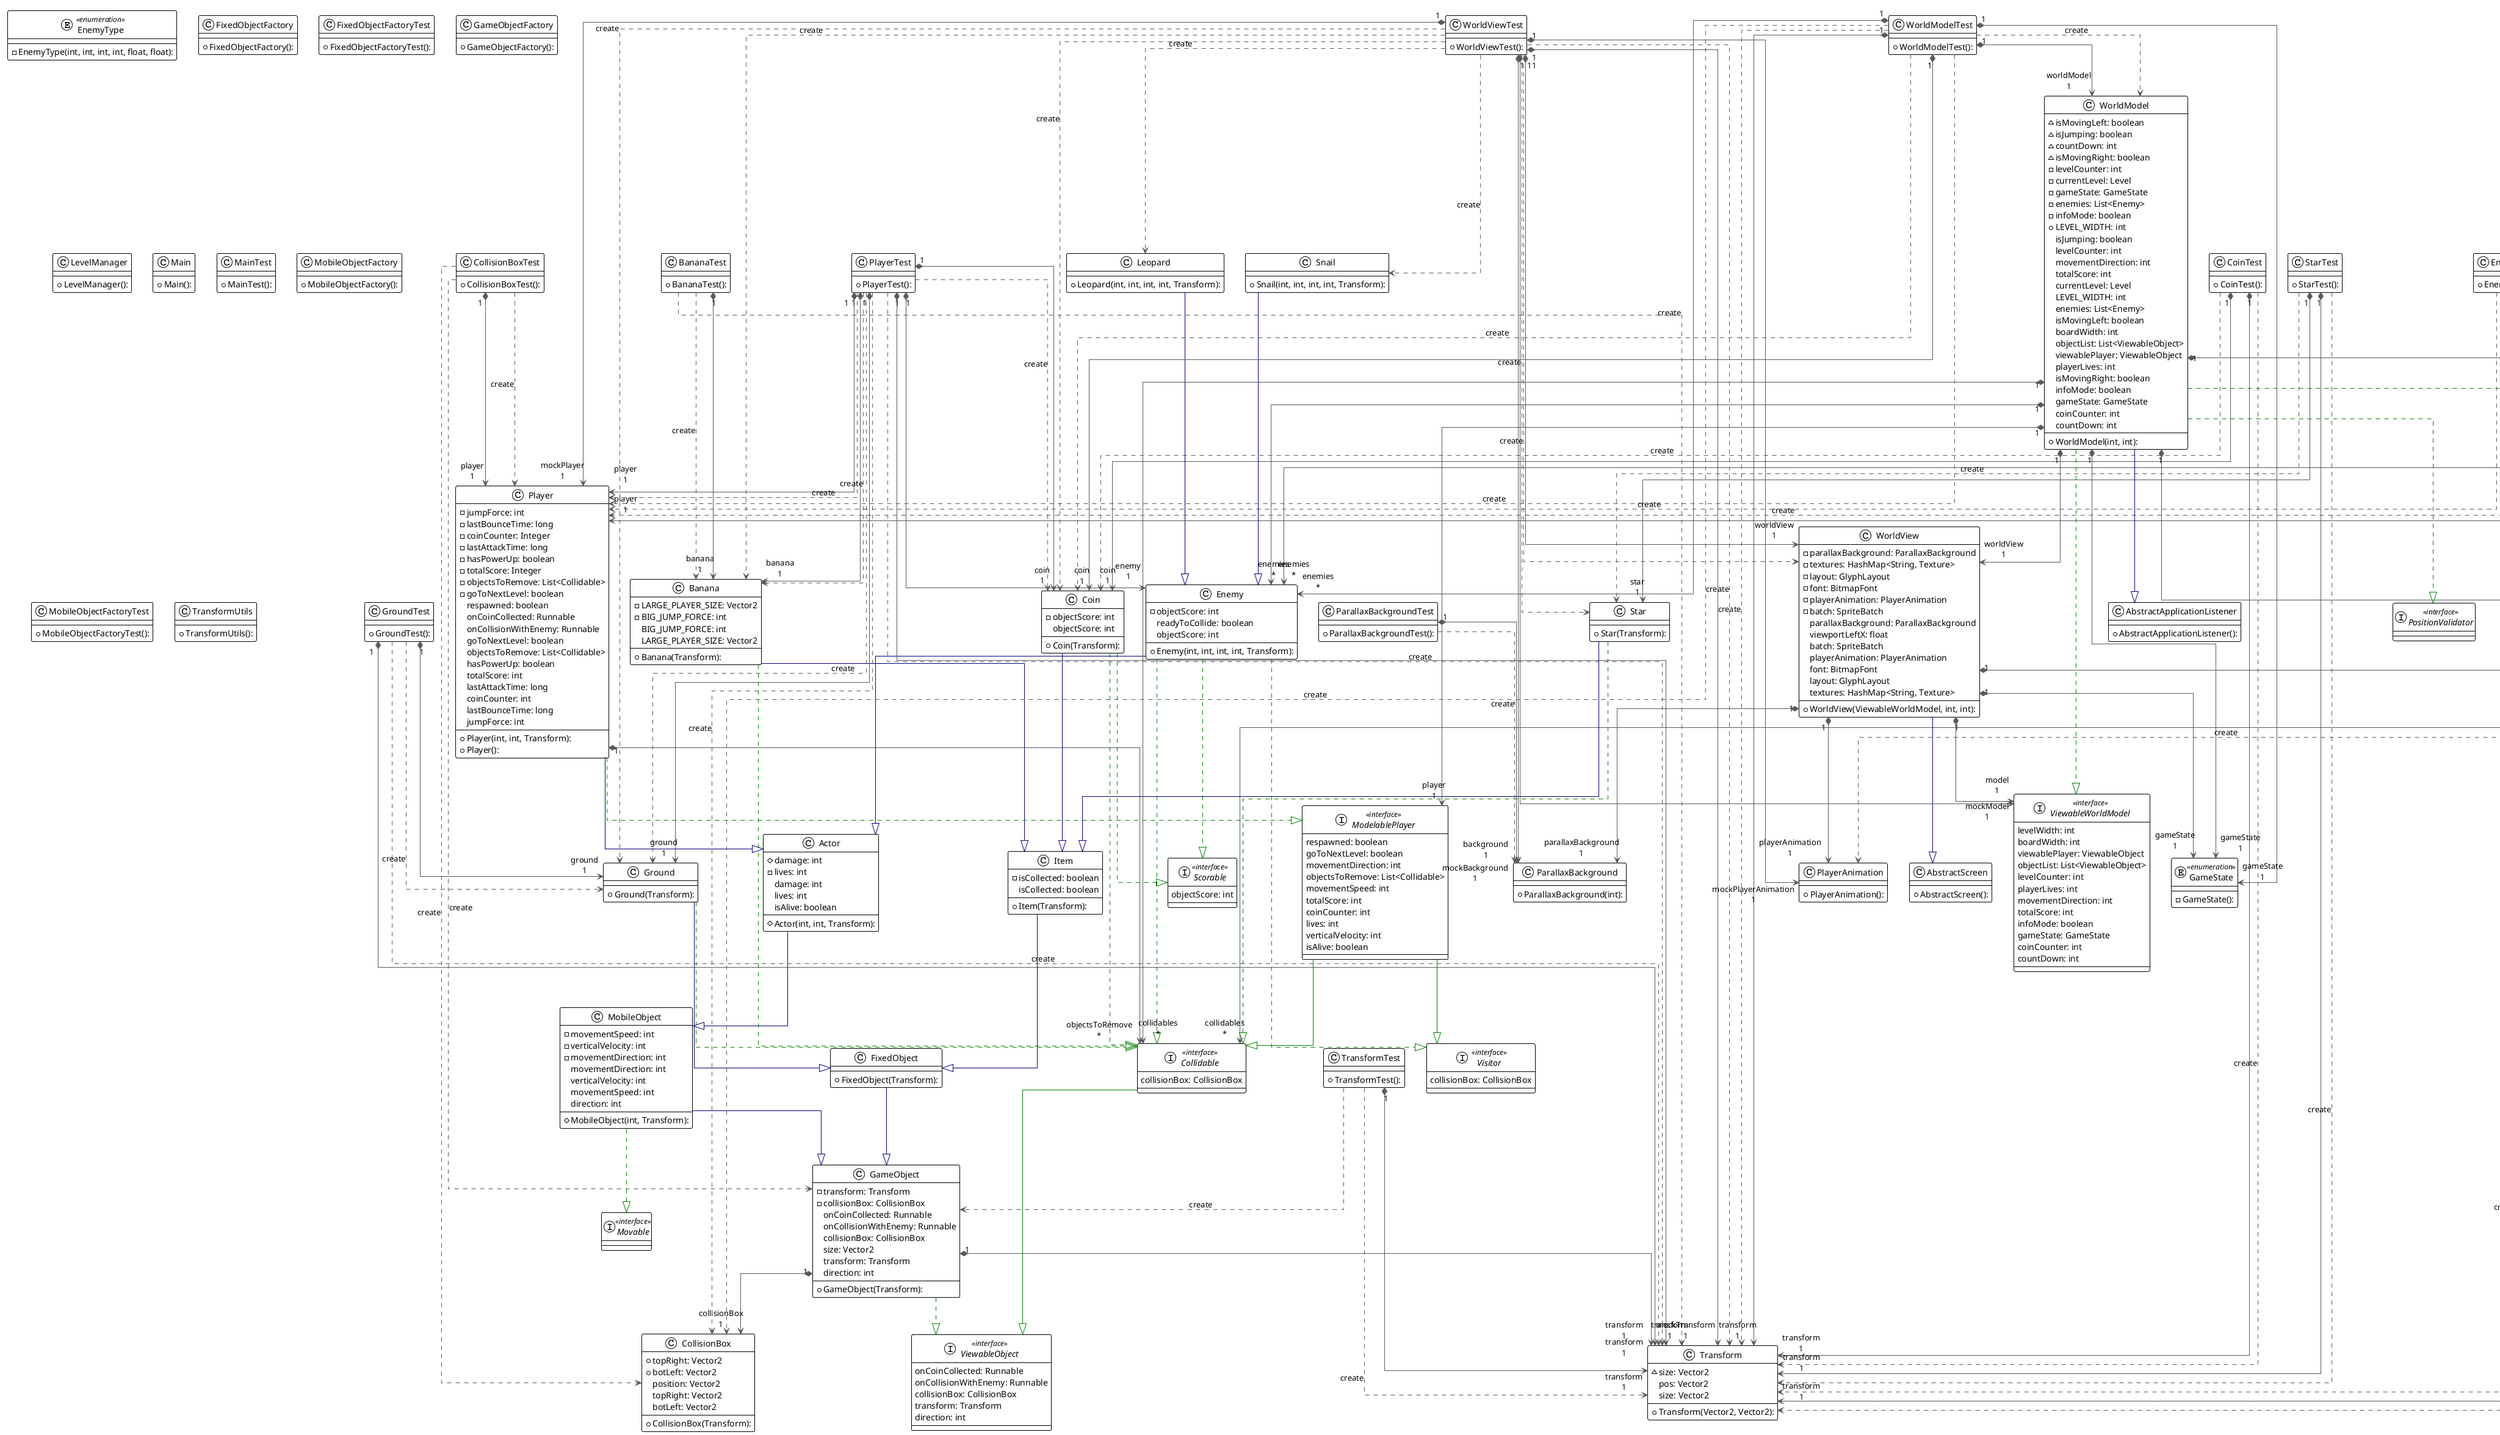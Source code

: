@startuml

!theme plain
top to bottom direction
skinparam linetype ortho

class AbstractApplicationListener {
  + AbstractApplicationListener(): 
}
class AbstractScreen {
  + AbstractScreen(): 
}
class Actor {
  # Actor(int, int, Transform): 
  # damage: int
  - lives: int
   damage: int
   lives: int
   isAlive: boolean
}
class Banana {
  + Banana(Transform): 
  - LARGE_PLAYER_SIZE: Vector2
  - BIG_JUMP_FORCE: int
   BIG_JUMP_FORCE: int
   LARGE_PLAYER_SIZE: Vector2
}
class BananaTest {
  + BananaTest(): 
}
class Coin {
  + Coin(Transform): 
  - objectScore: int
   objectScore: int
}
class CoinTest {
  + CoinTest(): 
}
interface Collidable << interface >> {
   collisionBox: CollisionBox
}
class CollisionBox {
  + CollisionBox(Transform): 
  + topRight: Vector2
  + botLeft: Vector2
   position: Vector2
   topRight: Vector2
   botLeft: Vector2
}
class CollisionBoxTest {
  + CollisionBoxTest(): 
}
interface ControllableWorldModel << interface >> {
   currentLevel: Level
   infoMode: boolean
   movingLeft: boolean
   gameState: GameState
   jumping: boolean
   movingRight: boolean
}
class Controller {
  + Controller(ControllableWorldModel): 
}
class ControllerTest {
  + ControllerTest(): 
}
class Enemy {
  + Enemy(int, int, int, int, Transform): 
  - objectScore: int
   readyToCollide: boolean
   objectScore: int
}
class EnemyTest {
  + EnemyTest(): 
}
enum EnemyType << enumeration >> {
  - EnemyType(int, int, int, int, float, float): 
}
class FixedObject {
  + FixedObject(Transform): 
}
class FixedObjectFactory {
  + FixedObjectFactory(): 
}
class FixedObjectFactoryTest {
  + FixedObjectFactoryTest(): 
}
class GameObject {
  + GameObject(Transform): 
  - transform: Transform
  - collisionBox: CollisionBox
   onCoinCollected: Runnable
   onCollisionWithEnemy: Runnable
   collisionBox: CollisionBox
   size: Vector2
   transform: Transform
   direction: int
}
class GameObjectFactory {
  + GameObjectFactory(): 
}
enum GameState << enumeration >> {
  - GameState(): 
}
class Ground {
  + Ground(Transform): 
}
class GroundTest {
  + GroundTest(): 
}
class Item {
  + Item(Transform): 
  - isCollected: boolean
   isCollected: boolean
}
class Leopard {
  + Leopard(int, int, int, int, Transform): 
}
class LevelManager {
  + LevelManager(): 
}
class LevelManagerTest {
  + LevelManagerTest(): 
}
class Main {
  + Main(): 
}
class MainTest {
  + MainTest(): 
}
class MobileObject {
  # MobileObject(int, Transform): 
  - movementSpeed: int
  - verticalVelocity: int
  - movementDirection: int
   movementDirection: int
   verticalVelocity: int
   movementSpeed: int
   direction: int
}
class MobileObjectFactory {
  + MobileObjectFactory(): 
}
class MobileObjectFactoryTest {
  + MobileObjectFactoryTest(): 
}
class MobileObjectTest {
  + MobileObjectTest(): 
}
interface ModelablePlayer << interface >> {
   respawned: boolean
   goToNextLevel: boolean
   movementDirection: int
   objectsToRemove: List<Collidable>
   movementSpeed: int
   totalScore: int
   coinCounter: int
   lives: int
   verticalVelocity: int
   isAlive: boolean
}
interface Movable << interface >>
class ParallaxBackground {
  + ParallaxBackground(int): 
}
class ParallaxBackgroundTest {
  + ParallaxBackgroundTest(): 
}
class Player {
  + Player(int, int, Transform): 
  + Player(): 
  - jumpForce: int
  - lastBounceTime: long
  - coinCounter: Integer
  - lastAttackTime: long
  - hasPowerUp: boolean
  - totalScore: Integer
  - objectsToRemove: List<Collidable>
  - goToNextLevel: boolean
   respawned: boolean
   onCoinCollected: Runnable
   onCollisionWithEnemy: Runnable
   goToNextLevel: boolean
   objectsToRemove: List<Collidable>
   hasPowerUp: boolean
   totalScore: int
   lastAttackTime: long
   coinCounter: int
   lastBounceTime: long
   jumpForce: int
}
class PlayerAnimation {
  + PlayerAnimation(): 
}
class PlayerAnimationTest {
  + PlayerAnimationTest(): 
}
class PlayerTest {
  + PlayerTest(): 
}
interface PositionValidator << interface >>
interface Scorable << interface >> {
   objectScore: int
}
class Snail {
  + Snail(int, int, int, int, Transform): 
}
class SoundHandler {
  + SoundHandler(Files, Audio): 
  + SoundHandler(): 
}
class SoundHandlerTest {
  + SoundHandlerTest(): 
}
class Star {
  + Star(Transform): 
}
class StarTest {
  + StarTest(): 
}
class Transform {
  + Transform(Vector2, Vector2): 
  ~ size: Vector2
   pos: Vector2
   size: Vector2
}
class TransformTest {
  + TransformTest(): 
}
class TransformUtils {
  + TransformUtils(): 
}
class Triple<A, B, C> {
  + Triple(A, B, C): 
  + third: C
  + first: A
  + second: B
   third: C
   first: A
   second: B
}
class TripleTest {
  + TripleTest(): 
}
interface ViewableObject << interface >> {
   onCoinCollected: Runnable
   onCollisionWithEnemy: Runnable
   collisionBox: CollisionBox
   transform: Transform
   direction: int
}
interface ViewableWorldModel << interface >> {
   levelWidth: int
   boardWidth: int
   viewablePlayer: ViewableObject
   objectList: List<ViewableObject>
   levelCounter: int
   playerLives: int
   movementDirection: int
   totalScore: int
   infoMode: boolean
   gameState: GameState
   coinCounter: int
   countDown: int
}
interface Visitor << interface >> {
   collisionBox: CollisionBox
}
entity WorldBoard << record >> {
  + WorldBoard(int, int): 
}
class WorldBoardTest {
  + WorldBoardTest(): 
}
class WorldModel {
  + WorldModel(int, int): 
  ~ isMovingLeft: boolean
  ~ isJumping: boolean
  ~ countDown: int
  ~ isMovingRight: boolean
  - levelCounter: int
  - currentLevel: Level
  - gameState: GameState
  - enemies: List<Enemy>
  - infoMode: boolean
  + LEVEL_WIDTH: int
   isJumping: boolean
   levelCounter: int
   movementDirection: int
   totalScore: int
   currentLevel: Level
   LEVEL_WIDTH: int
   enemies: List<Enemy>
   isMovingLeft: boolean
   boardWidth: int
   objectList: List<ViewableObject>
   viewablePlayer: ViewableObject
   playerLives: int
   isMovingRight: boolean
   infoMode: boolean
   gameState: GameState
   coinCounter: int
   countDown: int
}
class WorldModelTest {
  + WorldModelTest(): 
}
class WorldView {
  + WorldView(ViewableWorldModel, int, int): 
  - parallaxBackground: ParallaxBackground
  - textures: HashMap<String, Texture>
  - layout: GlyphLayout
  - font: BitmapFont
  - playerAnimation: PlayerAnimation
  - batch: SpriteBatch
   parallaxBackground: ParallaxBackground
   viewportLeftX: float
   batch: SpriteBatch
   playerAnimation: PlayerAnimation
   font: BitmapFont
   layout: GlyphLayout
   textures: HashMap<String, Texture>
}
class WorldViewTest {
  + WorldViewTest(): 
}

Actor                        -[#000082,plain]-^  MobileObject                
Banana                       -[#008200,dashed]-^  Collidable                  
Banana                       -[#000082,plain]-^  Item                        
BananaTest                   -[#595959,dashed]->  Banana                      : "«create»"
BananaTest                  "1" *-[#595959,plain]-> "banana\n1" Banana                      
BananaTest                   -[#595959,dashed]->  Transform                   : "«create»"
Coin                         -[#008200,dashed]-^  Collidable                  
Coin                         -[#000082,plain]-^  Item                        
Coin                         -[#008200,dashed]-^  Scorable                    
CoinTest                     -[#595959,dashed]->  Coin                        : "«create»"
CoinTest                    "1" *-[#595959,plain]-> "coin\n1" Coin                        
CoinTest                    "1" *-[#595959,plain]-> "transform\n1" Transform                   
CoinTest                     -[#595959,dashed]->  Transform                   : "«create»"
Collidable                   -[#008200,plain]-^  ViewableObject              
CollisionBoxTest             -[#595959,dashed]->  CollisionBox                : "«create»"
CollisionBoxTest             -[#595959,dashed]->  GameObject                  : "«create»"
CollisionBoxTest            "1" *-[#595959,plain]-> "player\n1" Player                      
CollisionBoxTest             -[#595959,dashed]->  Player                      : "«create»"
Controller                  "1" *-[#595959,plain]-> "controllableModel\n1" ControllableWorldModel      
ControllerTest              "1" *-[#595959,plain]-> "controllableModel\n1" ControllableWorldModel      
ControllerTest              "1" *-[#595959,plain]-> "controller\n1" Controller                  
ControllerTest               -[#595959,dashed]->  Controller                  : "«create»"
Enemy                        -[#000082,plain]-^  Actor                       
Enemy                        -[#008200,dashed]-^  Collidable                  
Enemy                        -[#008200,dashed]-^  Scorable                    
Enemy                        -[#008200,dashed]-^  Visitor                     
EnemyTest                    -[#595959,dashed]->  Player                      : "«create»"
EnemyTest                    -[#595959,dashed]->  Transform                   : "«create»"
FixedObject                  -[#000082,plain]-^  GameObject                  
GameObject                  "1" *-[#595959,plain]-> "collisionBox\n1" CollisionBox                
GameObject                  "1" *-[#595959,plain]-> "transform\n1" Transform                   
GameObject                   -[#008200,dashed]-^  ViewableObject              
Ground                       -[#008200,dashed]-^  Collidable                  
Ground                       -[#000082,plain]-^  FixedObject                 
GroundTest                  "1" *-[#595959,plain]-> "ground\n1" Ground                      
GroundTest                   -[#595959,dashed]->  Ground                      : "«create»"
GroundTest                   -[#595959,dashed]->  Transform                   : "«create»"
GroundTest                  "1" *-[#595959,plain]-> "transform\n1" Transform                   
Item                         -[#000082,plain]-^  FixedObject                 
Leopard                      -[#000082,plain]-^  Enemy                       
LevelManagerTest            "1" *-[#595959,plain]-> "collidables\n*" Collidable                  
LevelManagerTest            "1" *-[#595959,plain]-> "enemies\n*" Enemy                       
MobileObject                 -[#000082,plain]-^  GameObject                  
MobileObject                 -[#008200,dashed]-^  Movable                     
MobileObjectTest             -[#595959,dashed]->  Player                      : "«create»"
MobileObjectTest            "1" *-[#595959,plain]-> "player\n1" Player                      
MobileObjectTest            "1" *-[#595959,plain]-> "transform\n1" Transform                   
MobileObjectTest             -[#595959,dashed]->  Transform                   : "«create»"
ModelablePlayer              -[#008200,plain]-^  Collidable                  
ModelablePlayer              -[#008200,plain]-^  Visitor                     
ParallaxBackgroundTest      "1" *-[#595959,plain]-> "background\n1" ParallaxBackground          
ParallaxBackgroundTest       -[#595959,dashed]->  ParallaxBackground          : "«create»"
Player                       -[#000082,plain]-^  Actor                       
Player                      "1" *-[#595959,plain]-> "objectsToRemove\n*" Collidable                  
Player                       -[#008200,dashed]-^  ModelablePlayer             
PlayerAnimationTest          -[#595959,dashed]->  PlayerAnimation             : "«create»"
PlayerTest                  "1" *-[#595959,plain]-> "banana\n1" Banana                      
PlayerTest                   -[#595959,dashed]->  Banana                      : "«create»"
PlayerTest                  "1" *-[#595959,plain]-> "coin\n1" Coin                        
PlayerTest                   -[#595959,dashed]->  Coin                        : "«create»"
PlayerTest                   -[#595959,dashed]->  CollisionBox                : "«create»"
PlayerTest                  "1" *-[#595959,plain]-> "enemy\n1" Enemy                       
PlayerTest                   -[#595959,dashed]->  Ground                      : "«create»"
PlayerTest                  "1" *-[#595959,plain]-> "ground\n1" Ground                      
PlayerTest                  "1" *-[#595959,plain]-> "player\n1" Player                      
PlayerTest                   -[#595959,dashed]->  Player                      : "«create»"
PlayerTest                  "1" *-[#595959,plain]-> "transform\n1" Transform                   
PlayerTest                   -[#595959,dashed]->  Transform                   : "«create»"
Snail                        -[#000082,plain]-^  Enemy                       
SoundHandlerTest             -[#595959,dashed]->  SoundHandler                : "«create»"
Star                         -[#008200,dashed]-^  Collidable                  
Star                         -[#000082,plain]-^  Item                        
StarTest                     -[#595959,dashed]->  Star                        : "«create»"
StarTest                    "1" *-[#595959,plain]-> "star\n1" Star                        
StarTest                    "1" *-[#595959,plain]-> "transform\n1" Transform                   
StarTest                     -[#595959,dashed]->  Transform                   : "«create»"
TransformTest                -[#595959,dashed]->  GameObject                  : "«create»"
TransformTest               "1" *-[#595959,plain]-> "transform\n1" Transform                   
TransformTest                -[#595959,dashed]->  Transform                   : "«create»"
TripleTest                  "1" *-[#595959,plain]-> "triple\n1" Triple                      
TripleTest                   -[#595959,dashed]->  Triple                      : "«create»"
WorldBoardTest               -[#595959,dashed]->  WorldBoard                  : "«create»"
WorldModel                   -[#000082,plain]-^  AbstractApplicationListener 
WorldModel                  "1" *-[#595959,plain]-> "collidables\n*" Collidable                  
WorldModel                   -[#008200,dashed]-^  ControllableWorldModel      
WorldModel                  "1" *-[#595959,plain]-> "controller\n1" Controller                  
WorldModel                  "1" *-[#595959,plain]-> "enemies\n*" Enemy                       
WorldModel                  "1" *-[#595959,plain]-> "gameState\n1" GameState                   
WorldModel                  "1" *-[#595959,plain]-> "player\n1" ModelablePlayer             
WorldModel                   -[#008200,dashed]-^  PositionValidator           
WorldModel                   -[#008200,dashed]-^  ViewableWorldModel          
WorldModel                  "1" *-[#595959,plain]-> "board\n1" WorldBoard                  
WorldModel                  "1" *-[#595959,plain]-> "worldView\n1" WorldView                   
WorldModelTest               -[#595959,dashed]->  Coin                        : "«create»"
WorldModelTest              "1" *-[#595959,plain]-> "coin\n1" Coin                        
WorldModelTest               -[#595959,dashed]->  CollisionBox                : "«create»"
WorldModelTest              "1" *-[#595959,plain]-> "enemies\n*" Enemy                       
WorldModelTest              "1" *-[#595959,plain]-> "gameState\n1" GameState                   
WorldModelTest               -[#595959,dashed]->  Player                      : "«create»"
WorldModelTest               -[#595959,dashed]->  Transform                   : "«create»"
WorldModelTest              "1" *-[#595959,plain]-> "transform\n1" Transform                   
WorldModelTest               -[#595959,dashed]->  WorldModel                  : "«create»"
WorldModelTest              "1" *-[#595959,plain]-> "worldModel\n1" WorldModel                  
WorldView                    -[#000082,plain]-^  AbstractScreen              
WorldView                   "1" *-[#595959,plain]-> "gameState\n1" GameState                   
WorldView                   "1" *-[#595959,plain]-> "parallaxBackground\n1" ParallaxBackground          
WorldView                   "1" *-[#595959,plain]-> "playerAnimation\n1" PlayerAnimation             
WorldView                   "1" *-[#595959,plain]-> "soundHandler\n1" SoundHandler                
WorldView                   "1" *-[#595959,plain]-> "model\n1" ViewableWorldModel          
WorldViewTest                -[#595959,dashed]->  Banana                      : "«create»"
WorldViewTest                -[#595959,dashed]->  Coin                        : "«create»"
WorldViewTest                -[#595959,dashed]->  Ground                      : "«create»"
WorldViewTest                -[#595959,dashed]->  Leopard                     : "«create»"
WorldViewTest               "1" *-[#595959,plain]-> "mockBackground\n1" ParallaxBackground          
WorldViewTest               "1" *-[#595959,plain]-> "mockPlayer\n1" Player                      
WorldViewTest               "1" *-[#595959,plain]-> "mockPlayerAnimation\n1" PlayerAnimation             
WorldViewTest                -[#595959,dashed]->  Snail                       : "«create»"
WorldViewTest                -[#595959,dashed]->  Star                        : "«create»"
WorldViewTest                -[#595959,dashed]->  Transform                   : "«create»"
WorldViewTest               "1" *-[#595959,plain]-> "mockTransform\n1" Transform                   
WorldViewTest               "1" *-[#595959,plain]-> "mockModel\n1" ViewableWorldModel          
WorldViewTest               "1" *-[#595959,plain]-> "worldView\n1" WorldView                   
WorldViewTest                -[#595959,dashed]->  WorldView                   : "«create»"
@enduml

